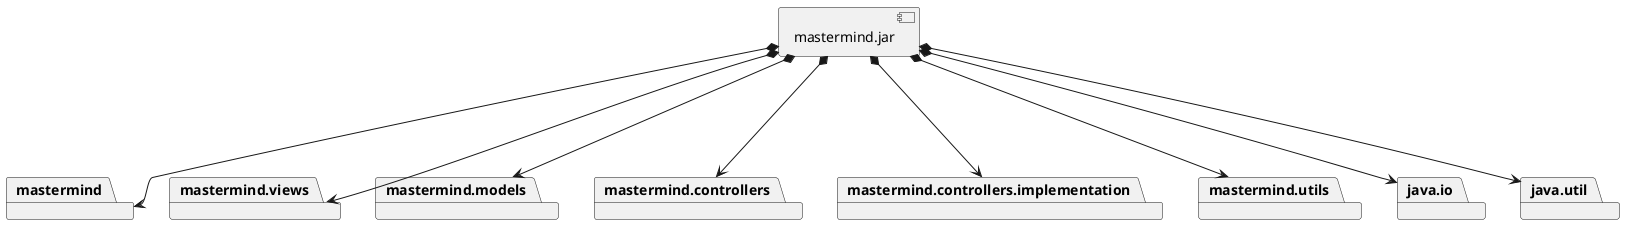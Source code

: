 @startuml

package "  "  as mastermind {
}
package "  "  as mastermind.views {
}
package "  "  as mastermind.models {
}
package "  "  as mastermind.controllers {
}
package "  "  as mastermind.controllers.implementation {
}
package "  "  as mastermind.utils {
}
package "  "  as java.io {
}
package "  "  as java.util {
}

[mastermind.jar]
mastermind.jar *---> mastermind
mastermind.jar *---> mastermind.models
mastermind.jar *---> mastermind.views
mastermind.jar *---> mastermind.controllers
mastermind.jar *---> mastermind.controllers.implementation
mastermind.jar *---> mastermind.utils
mastermind.jar *---> java.io
mastermind.jar *---> java.util

@enduml

@startuml

package "  "  as mastermind {
}
package "  "  as mastermind.views {
}
package "  "  as mastermind.models {
}
package "  "  as mastermind.controllers {
}
package "  "  as mastermind.distributed {
}
package "  "  as mastermind.distributed.proxy {
}
package "  "  as mastermind.utils {
}
package "  "  as java.io {
}
package "  "  as java.util {
}

[mastermindClient.jar]
mastermindClient.jar *---> mastermind
mastermindClient.jar *---> mastermind.models
mastermindClient.jar *---> mastermind.views
mastermindClient.jar *---> mastermind.controllers
mastermindClient.jar *---> mastermind.distributed
mastermindClient.jar *---> mastermind.distributed.proxy
mastermindClient.jar *---> mastermind.utils
mastermindClient.jar *---> java.io
mastermindClient.jar *---> java.util

@enduml

@startuml

package "  "  as mastermind {
}
package "  "  as mastermind.views {
}
package "  "  as mastermind.models {
}
package "  "  as mastermind.controllers {
}
package "  "  as mastermind.controllers.implementation {
}
package "  "  as mastermind.distributed {
}
package "  "  as mastermind.distributed.dispatchers {
}
package "  "  as mastermind.utils {
}
package "  "  as java.io {
}
package "  "  as java.util {
}

[mastermindServer.jar]
mastermindServer.jar *---> mastermind
mastermindServer.jar *---> mastermind.models
mastermindServer.jar *---> mastermind.views
mastermindServer.jar *---> mastermind.controllers
mastermindServer.jar *---> mastermind.controllers.implementation
mastermindServer.jar *---> mastermind.distributed
mastermindServer.jar *---> mastermind.distributed.dispatchers
mastermindServer.jar *---> mastermind.utils
mastermindServer.jar *---> java.io
mastermindServer.jar *---> java.util

@enduml